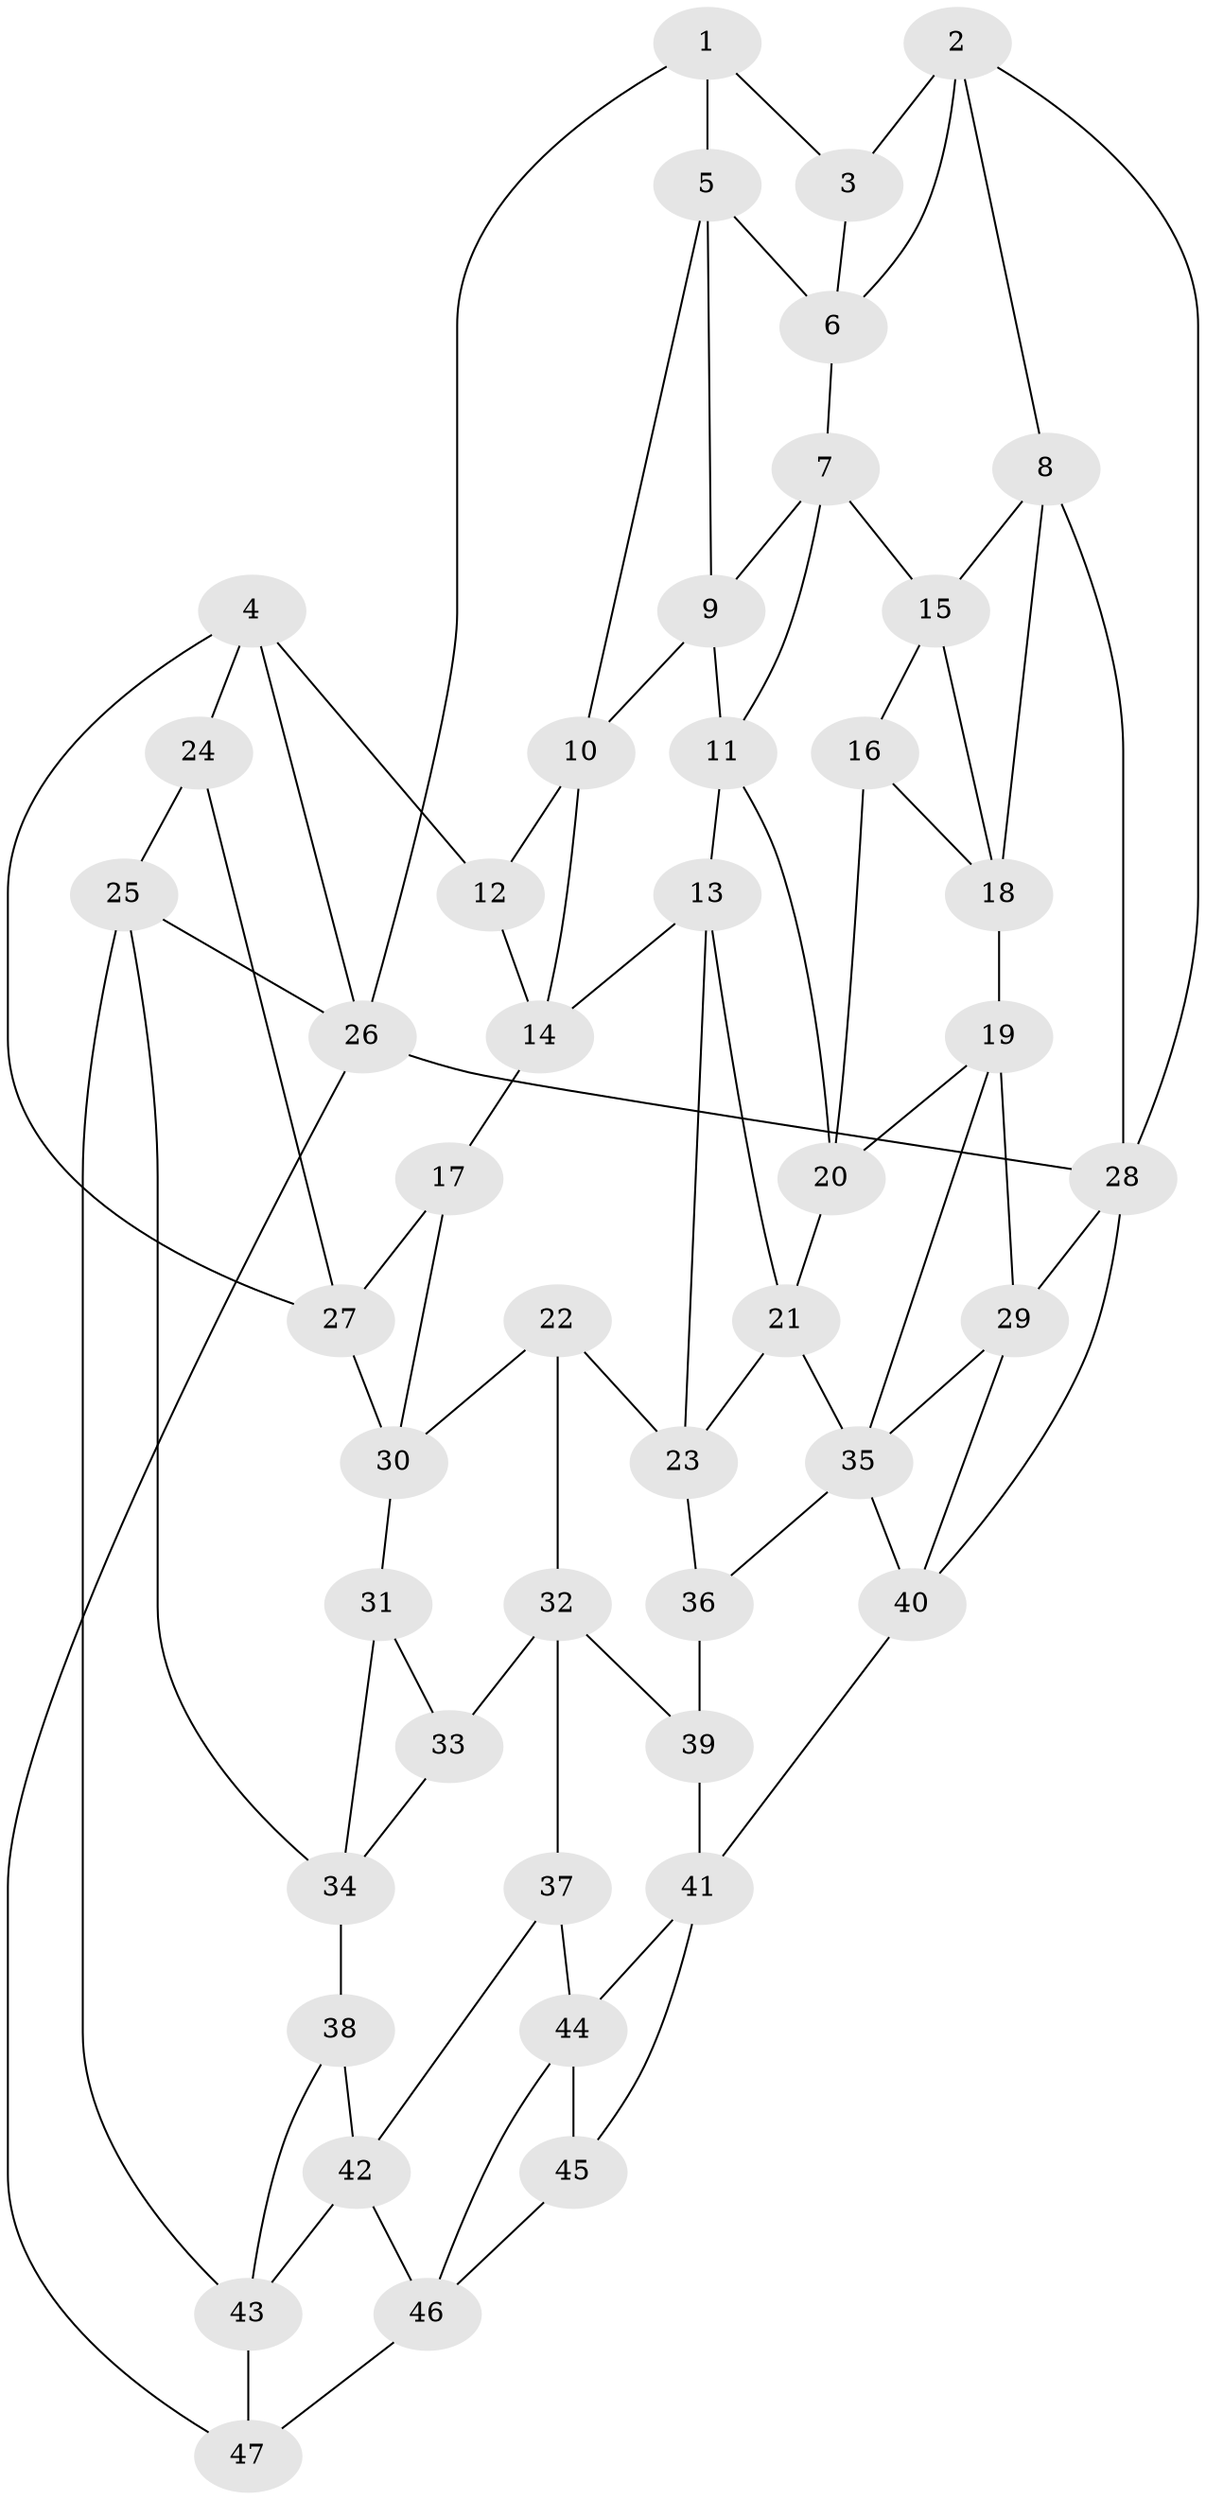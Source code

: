 // original degree distribution, {3: 0.031914893617021274, 5: 0.4787234042553192, 6: 0.24468085106382978, 4: 0.24468085106382978}
// Generated by graph-tools (version 1.1) at 2025/46/03/06/25 01:46:57]
// undirected, 47 vertices, 88 edges
graph export_dot {
graph [start="1"]
  node [color=gray90,style=filled];
  1;
  2;
  3;
  4;
  5;
  6;
  7;
  8;
  9;
  10;
  11;
  12;
  13;
  14;
  15;
  16;
  17;
  18;
  19;
  20;
  21;
  22;
  23;
  24;
  25;
  26;
  27;
  28;
  29;
  30;
  31;
  32;
  33;
  34;
  35;
  36;
  37;
  38;
  39;
  40;
  41;
  42;
  43;
  44;
  45;
  46;
  47;
  1 -- 3 [weight=1.0];
  1 -- 5 [weight=1.0];
  1 -- 26 [weight=1.0];
  2 -- 3 [weight=2.0];
  2 -- 6 [weight=1.0];
  2 -- 8 [weight=1.0];
  2 -- 28 [weight=1.0];
  3 -- 6 [weight=1.0];
  4 -- 12 [weight=1.0];
  4 -- 24 [weight=1.0];
  4 -- 26 [weight=1.0];
  4 -- 27 [weight=1.0];
  5 -- 6 [weight=1.0];
  5 -- 9 [weight=1.0];
  5 -- 10 [weight=1.0];
  6 -- 7 [weight=1.0];
  7 -- 9 [weight=1.0];
  7 -- 11 [weight=1.0];
  7 -- 15 [weight=1.0];
  8 -- 15 [weight=1.0];
  8 -- 18 [weight=1.0];
  8 -- 28 [weight=1.0];
  9 -- 10 [weight=1.0];
  9 -- 11 [weight=1.0];
  10 -- 12 [weight=1.0];
  10 -- 14 [weight=1.0];
  11 -- 13 [weight=1.0];
  11 -- 20 [weight=1.0];
  12 -- 14 [weight=1.0];
  13 -- 14 [weight=1.0];
  13 -- 21 [weight=1.0];
  13 -- 23 [weight=1.0];
  14 -- 17 [weight=1.0];
  15 -- 16 [weight=1.0];
  15 -- 18 [weight=1.0];
  16 -- 18 [weight=1.0];
  16 -- 20 [weight=1.0];
  17 -- 27 [weight=1.0];
  17 -- 30 [weight=1.0];
  18 -- 19 [weight=1.0];
  19 -- 20 [weight=1.0];
  19 -- 29 [weight=1.0];
  19 -- 35 [weight=1.0];
  20 -- 21 [weight=1.0];
  21 -- 23 [weight=1.0];
  21 -- 35 [weight=1.0];
  22 -- 23 [weight=1.0];
  22 -- 30 [weight=1.0];
  22 -- 32 [weight=1.0];
  23 -- 36 [weight=1.0];
  24 -- 25 [weight=1.0];
  24 -- 27 [weight=1.0];
  25 -- 26 [weight=1.0];
  25 -- 34 [weight=1.0];
  25 -- 43 [weight=1.0];
  26 -- 28 [weight=2.0];
  26 -- 47 [weight=1.0];
  27 -- 30 [weight=1.0];
  28 -- 29 [weight=1.0];
  28 -- 40 [weight=1.0];
  29 -- 35 [weight=1.0];
  29 -- 40 [weight=1.0];
  30 -- 31 [weight=1.0];
  31 -- 33 [weight=1.0];
  31 -- 34 [weight=2.0];
  32 -- 33 [weight=1.0];
  32 -- 37 [weight=1.0];
  32 -- 39 [weight=1.0];
  33 -- 34 [weight=2.0];
  34 -- 38 [weight=1.0];
  35 -- 36 [weight=2.0];
  35 -- 40 [weight=1.0];
  36 -- 39 [weight=2.0];
  37 -- 42 [weight=1.0];
  37 -- 44 [weight=1.0];
  38 -- 42 [weight=1.0];
  38 -- 43 [weight=1.0];
  39 -- 41 [weight=1.0];
  40 -- 41 [weight=1.0];
  41 -- 44 [weight=1.0];
  41 -- 45 [weight=1.0];
  42 -- 43 [weight=1.0];
  42 -- 46 [weight=1.0];
  43 -- 47 [weight=1.0];
  44 -- 45 [weight=1.0];
  44 -- 46 [weight=1.0];
  45 -- 46 [weight=1.0];
  46 -- 47 [weight=1.0];
}
